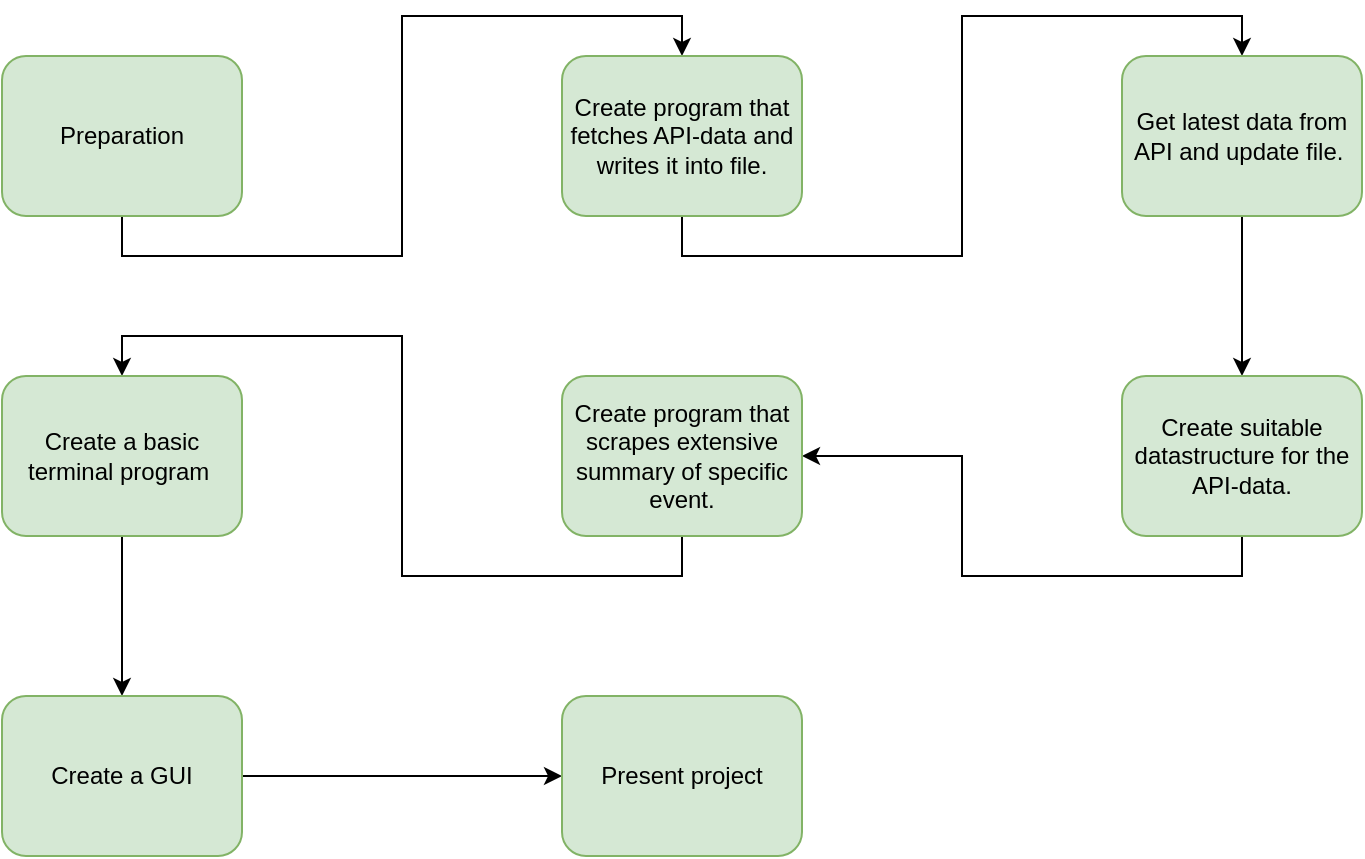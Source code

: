 <mxfile version="21.1.8" type="github">
  <diagram name="Page-1" id="v1eGpcyweU-B9h9Gqm8P">
    <mxGraphModel dx="1140" dy="505" grid="1" gridSize="10" guides="1" tooltips="1" connect="1" arrows="1" fold="1" page="1" pageScale="1" pageWidth="827" pageHeight="1169" math="0" shadow="0">
      <root>
        <mxCell id="0" />
        <mxCell id="1" parent="0" />
        <mxCell id="RGoPA0G1iv3lJZE6mUUt-6" style="edgeStyle=orthogonalEdgeStyle;rounded=0;orthogonalLoop=1;jettySize=auto;html=1;exitX=0.5;exitY=1;exitDx=0;exitDy=0;entryX=0.5;entryY=0;entryDx=0;entryDy=0;" edge="1" parent="1" source="RGoPA0G1iv3lJZE6mUUt-2" target="RGoPA0G1iv3lJZE6mUUt-3">
          <mxGeometry relative="1" as="geometry" />
        </mxCell>
        <mxCell id="RGoPA0G1iv3lJZE6mUUt-2" value="Preparation" style="rounded=1;whiteSpace=wrap;html=1;fillColor=#d5e8d4;strokeColor=#82b366;" vertex="1" parent="1">
          <mxGeometry x="80" y="40" width="120" height="80" as="geometry" />
        </mxCell>
        <mxCell id="RGoPA0G1iv3lJZE6mUUt-8" style="edgeStyle=orthogonalEdgeStyle;rounded=0;orthogonalLoop=1;jettySize=auto;html=1;exitX=0.5;exitY=1;exitDx=0;exitDy=0;entryX=0.5;entryY=0;entryDx=0;entryDy=0;" edge="1" parent="1" source="RGoPA0G1iv3lJZE6mUUt-3" target="RGoPA0G1iv3lJZE6mUUt-7">
          <mxGeometry relative="1" as="geometry" />
        </mxCell>
        <mxCell id="RGoPA0G1iv3lJZE6mUUt-3" value="Create program that fetches API-data and writes it into file." style="rounded=1;whiteSpace=wrap;html=1;fillColor=#d5e8d4;strokeColor=#82b366;" vertex="1" parent="1">
          <mxGeometry x="360" y="40" width="120" height="80" as="geometry" />
        </mxCell>
        <mxCell id="RGoPA0G1iv3lJZE6mUUt-17" style="edgeStyle=orthogonalEdgeStyle;rounded=0;orthogonalLoop=1;jettySize=auto;html=1;exitX=0.5;exitY=1;exitDx=0;exitDy=0;entryX=0.5;entryY=0;entryDx=0;entryDy=0;" edge="1" parent="1" source="RGoPA0G1iv3lJZE6mUUt-7" target="RGoPA0G1iv3lJZE6mUUt-13">
          <mxGeometry relative="1" as="geometry" />
        </mxCell>
        <mxCell id="RGoPA0G1iv3lJZE6mUUt-7" value="Get latest data from API and update file.&amp;nbsp;" style="rounded=1;whiteSpace=wrap;html=1;fillColor=#d5e8d4;strokeColor=#82b366;" vertex="1" parent="1">
          <mxGeometry x="640" y="40" width="120" height="80" as="geometry" />
        </mxCell>
        <mxCell id="RGoPA0G1iv3lJZE6mUUt-19" style="edgeStyle=orthogonalEdgeStyle;rounded=0;orthogonalLoop=1;jettySize=auto;html=1;exitX=0.5;exitY=1;exitDx=0;exitDy=0;" edge="1" parent="1" source="RGoPA0G1iv3lJZE6mUUt-13" target="RGoPA0G1iv3lJZE6mUUt-18">
          <mxGeometry relative="1" as="geometry" />
        </mxCell>
        <mxCell id="RGoPA0G1iv3lJZE6mUUt-13" value="Create suitable datastructure for the API-data." style="rounded=1;whiteSpace=wrap;html=1;fillColor=#d5e8d4;strokeColor=#82b366;" vertex="1" parent="1">
          <mxGeometry x="640" y="200" width="120" height="80" as="geometry" />
        </mxCell>
        <mxCell id="RGoPA0G1iv3lJZE6mUUt-21" style="edgeStyle=orthogonalEdgeStyle;rounded=0;orthogonalLoop=1;jettySize=auto;html=1;exitX=0.5;exitY=1;exitDx=0;exitDy=0;entryX=0.5;entryY=0;entryDx=0;entryDy=0;" edge="1" parent="1" source="RGoPA0G1iv3lJZE6mUUt-18" target="RGoPA0G1iv3lJZE6mUUt-20">
          <mxGeometry relative="1" as="geometry" />
        </mxCell>
        <mxCell id="RGoPA0G1iv3lJZE6mUUt-18" value="Create program that scrapes extensive summary of specific event." style="rounded=1;whiteSpace=wrap;html=1;fillColor=#d5e8d4;strokeColor=#82b366;" vertex="1" parent="1">
          <mxGeometry x="360" y="200" width="120" height="80" as="geometry" />
        </mxCell>
        <mxCell id="RGoPA0G1iv3lJZE6mUUt-23" style="edgeStyle=orthogonalEdgeStyle;rounded=0;orthogonalLoop=1;jettySize=auto;html=1;exitX=0.5;exitY=1;exitDx=0;exitDy=0;entryX=0.5;entryY=0;entryDx=0;entryDy=0;" edge="1" parent="1" source="RGoPA0G1iv3lJZE6mUUt-20" target="RGoPA0G1iv3lJZE6mUUt-22">
          <mxGeometry relative="1" as="geometry" />
        </mxCell>
        <mxCell id="RGoPA0G1iv3lJZE6mUUt-20" value="Create a basic terminal program&amp;nbsp;" style="rounded=1;whiteSpace=wrap;html=1;fillColor=#d5e8d4;strokeColor=#82b366;" vertex="1" parent="1">
          <mxGeometry x="80" y="200" width="120" height="80" as="geometry" />
        </mxCell>
        <mxCell id="RGoPA0G1iv3lJZE6mUUt-25" style="edgeStyle=orthogonalEdgeStyle;rounded=0;orthogonalLoop=1;jettySize=auto;html=1;exitX=1;exitY=0.5;exitDx=0;exitDy=0;" edge="1" parent="1" source="RGoPA0G1iv3lJZE6mUUt-22" target="RGoPA0G1iv3lJZE6mUUt-24">
          <mxGeometry relative="1" as="geometry" />
        </mxCell>
        <mxCell id="RGoPA0G1iv3lJZE6mUUt-22" value="Create a GUI&lt;br&gt;" style="rounded=1;whiteSpace=wrap;html=1;fillColor=#d5e8d4;strokeColor=#82b366;" vertex="1" parent="1">
          <mxGeometry x="80" y="360" width="120" height="80" as="geometry" />
        </mxCell>
        <mxCell id="RGoPA0G1iv3lJZE6mUUt-24" value="Present project" style="rounded=1;whiteSpace=wrap;html=1;fillColor=#d5e8d4;strokeColor=#82b366;" vertex="1" parent="1">
          <mxGeometry x="360" y="360" width="120" height="80" as="geometry" />
        </mxCell>
      </root>
    </mxGraphModel>
  </diagram>
</mxfile>
